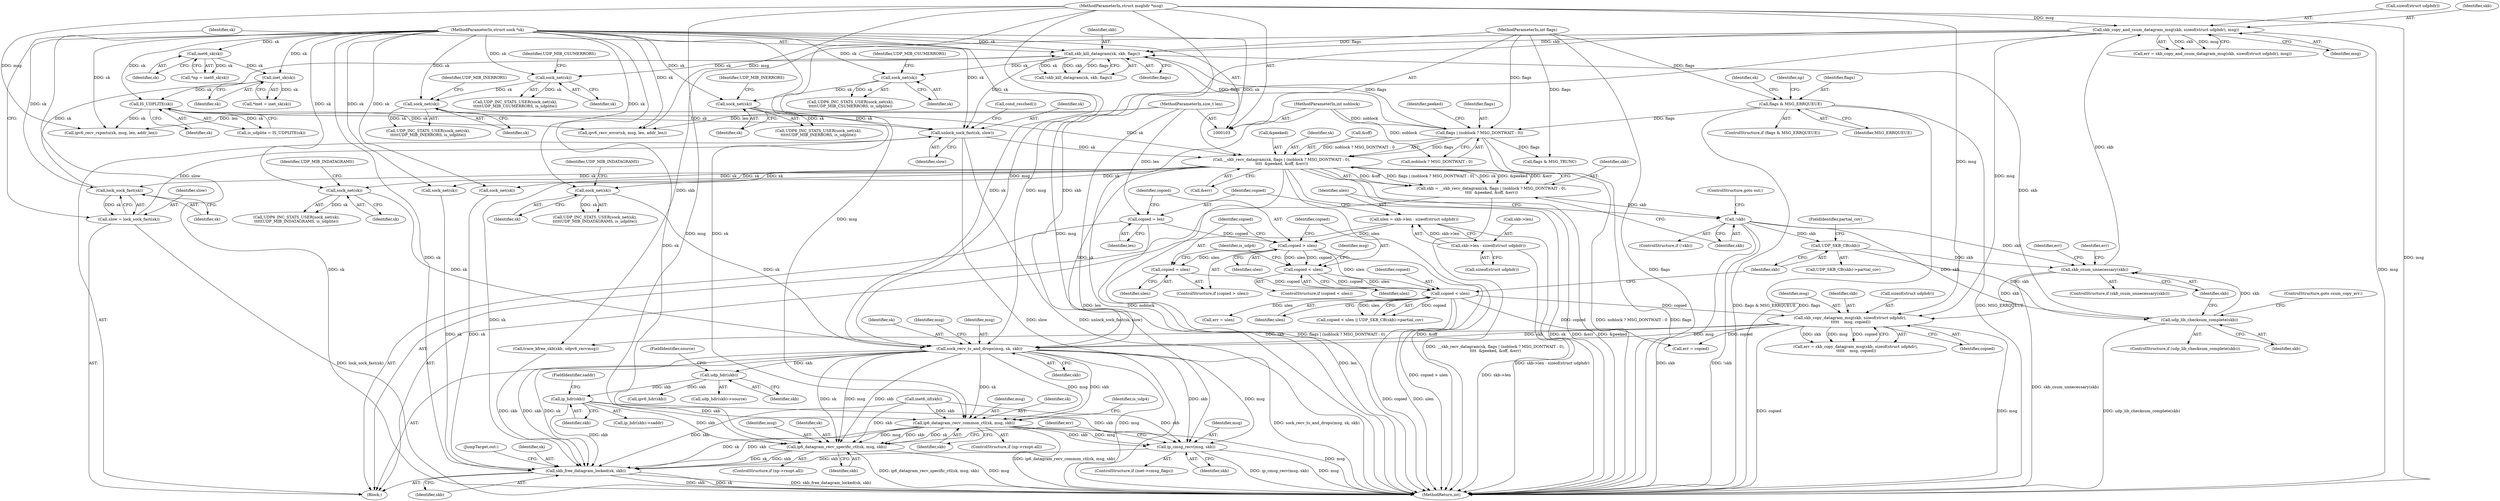 digraph "1_linux_197c949e7798fbf28cfadc69d9ca0c2abbf93191_0@pointer" {
"1000341" [label="(Call,ip_hdr(skb))"];
"1000328" [label="(Call,udp_hdr(skb))"];
"1000309" [label="(Call,sock_recv_ts_and_drops(msg, sk, skb))"];
"1000251" [label="(Call,skb_copy_and_csum_datagram_msg(skb, sizeof(struct udphdr), msg))"];
"1000237" [label="(Call,skb_csum_unnecessary(skb))"];
"1000183" [label="(Call,!skb)"];
"1000166" [label="(Call,skb = __skb_recv_datagram(sk, flags | (noblock ? MSG_DONTWAIT : 0),\n\t\t\t\t  &peeked, &off, &err))"];
"1000168" [label="(Call,__skb_recv_datagram(sk, flags | (noblock ? MSG_DONTWAIT : 0),\n\t\t\t\t  &peeked, &off, &err))"];
"1000466" [label="(Call,unlock_sock_fast(sk, slow))"];
"1000436" [label="(Call,skb_kill_datagram(sk, skb, flags))"];
"1000432" [label="(Call,lock_sock_fast(sk))"];
"1000104" [label="(MethodParameterIn,struct sock *sk)"];
"1000233" [label="(Call,udp_lib_checksum_complete(skb))"];
"1000228" [label="(Call,UDP_SKB_CB(skb))"];
"1000170" [label="(Call,flags | (noblock ? MSG_DONTWAIT : 0))"];
"1000138" [label="(Call,flags & MSG_ERRQUEUE)"];
"1000108" [label="(MethodParameterIn,int flags)"];
"1000107" [label="(MethodParameterIn,int noblock)"];
"1000462" [label="(Call,sock_net(sk))"];
"1000457" [label="(Call,sock_net(sk))"];
"1000450" [label="(Call,sock_net(sk))"];
"1000445" [label="(Call,sock_net(sk))"];
"1000430" [label="(Call,slow = lock_sock_fast(sk))"];
"1000133" [label="(Call,IS_UDPLITE(sk))"];
"1000119" [label="(Call,inet_sk(sk))"];
"1000114" [label="(Call,inet6_sk(sk))"];
"1000105" [label="(MethodParameterIn,struct msghdr *msg)"];
"1000241" [label="(Call,skb_copy_datagram_msg(skb, sizeof(struct udphdr),\n \t\t\t\t\t    msg, copied))"];
"1000224" [label="(Call,copied < ulen)"];
"1000206" [label="(Call,copied < ulen)"];
"1000198" [label="(Call,copied > ulen)"];
"1000194" [label="(Call,copied = len)"];
"1000106" [label="(MethodParameterIn,size_t len)"];
"1000186" [label="(Call,ulen = skb->len - sizeof(struct udphdr))"];
"1000188" [label="(Call,skb->len - sizeof(struct udphdr))"];
"1000201" [label="(Call,copied = ulen)"];
"1000305" [label="(Call,sock_net(sk))"];
"1000299" [label="(Call,sock_net(sk))"];
"1000386" [label="(Call,ip6_datagram_recv_common_ctl(sk, msg, skb))"];
"1000397" [label="(Call,ip_cmsg_recv(msg, skb))"];
"1000423" [label="(Call,skb_free_datagram_locked(sk, skb))"];
"1000408" [label="(Call,ip6_datagram_recv_specific_ctl(sk, msg, skb))"];
"1000195" [label="(Identifier,copied)"];
"1000104" [label="(MethodParameterIn,struct sock *sk)"];
"1000431" [label="(Identifier,slow)"];
"1000110" [label="(Block,)"];
"1000340" [label="(Call,ip_hdr(skb)->saddr)"];
"1000225" [label="(Identifier,copied)"];
"1000438" [label="(Identifier,skb)"];
"1000430" [label="(Call,slow = lock_sock_fast(sk))"];
"1000172" [label="(Call,noblock ? MSG_DONTWAIT : 0)"];
"1000435" [label="(Call,!skb_kill_datagram(sk, skb, flags))"];
"1000450" [label="(Call,sock_net(sk))"];
"1000281" [label="(Call,sock_net(sk))"];
"1000178" [label="(Call,&off)"];
"1000234" [label="(Identifier,skb)"];
"1000105" [label="(MethodParameterIn,struct msghdr *msg)"];
"1000180" [label="(Call,&err)"];
"1000251" [label="(Call,skb_copy_and_csum_datagram_msg(skb, sizeof(struct udphdr), msg))"];
"1000196" [label="(Identifier,len)"];
"1000242" [label="(Identifier,skb)"];
"1000194" [label="(Call,copied = len)"];
"1000131" [label="(Call,is_udplite = IS_UDPLITE(sk))"];
"1000176" [label="(Call,&peeked)"];
"1000198" [label="(Call,copied > ulen)"];
"1000137" [label="(ControlStructure,if (flags & MSG_ERRQUEUE))"];
"1000423" [label="(Call,skb_free_datagram_locked(sk, skb))"];
"1000469" [label="(Call,cond_resched())"];
"1000215" [label="(Identifier,is_udp4)"];
"1000150" [label="(Identifier,np)"];
"1000419" [label="(Call,err = ulen)"];
"1000388" [label="(Identifier,msg)"];
"1000397" [label="(Call,ip_cmsg_recv(msg, skb))"];
"1000436" [label="(Call,skb_kill_datagram(sk, skb, flags))"];
"1000457" [label="(Call,sock_net(sk))"];
"1000458" [label="(Identifier,sk)"];
"1000253" [label="(Call,sizeof(struct udphdr))"];
"1000188" [label="(Call,skb->len - sizeof(struct udphdr))"];
"1000311" [label="(Identifier,sk)"];
"1000226" [label="(Identifier,ulen)"];
"1000224" [label="(Call,copied < ulen)"];
"1000182" [label="(ControlStructure,if (!skb))"];
"1000246" [label="(Identifier,copied)"];
"1000387" [label="(Identifier,sk)"];
"1000447" [label="(Identifier,UDP_MIB_CSUMERRORS)"];
"1000243" [label="(Call,sizeof(struct udphdr))"];
"1000240" [label="(Identifier,err)"];
"1000463" [label="(Identifier,sk)"];
"1000309" [label="(Call,sock_recv_ts_and_drops(msg, sk, skb))"];
"1000446" [label="(Identifier,sk)"];
"1000207" [label="(Identifier,copied)"];
"1000449" [label="(Call,UDP_INC_STATS_USER(sock_net(sk),\n\t\t\t\t\tUDP_MIB_INERRORS, is_udplite))"];
"1000342" [label="(Identifier,skb)"];
"1000476" [label="(MethodReturn,int)"];
"1000467" [label="(Identifier,sk)"];
"1000360" [label="(Call,ipv6_hdr(skb))"];
"1000107" [label="(MethodParameterIn,int noblock)"];
"1000439" [label="(Identifier,flags)"];
"1000372" [label="(Call,inet6_iif(skb))"];
"1000239" [label="(Call,err = skb_copy_datagram_msg(skb, sizeof(struct udphdr),\n \t\t\t\t\t    msg, copied))"];
"1000433" [label="(Identifier,sk)"];
"1000177" [label="(Identifier,peeked)"];
"1000106" [label="(MethodParameterIn,size_t len)"];
"1000168" [label="(Call,__skb_recv_datagram(sk, flags | (noblock ? MSG_DONTWAIT : 0),\n\t\t\t\t  &peeked, &off, &err))"];
"1000115" [label="(Identifier,sk)"];
"1000304" [label="(Call,UDP6_INC_STATS_USER(sock_net(sk),\n\t\t\t\t\tUDP_MIB_INDATAGRAMS, is_udplite))"];
"1000133" [label="(Call,IS_UDPLITE(sk))"];
"1000227" [label="(Call,UDP_SKB_CB(skb)->partial_cov)"];
"1000312" [label="(Identifier,skb)"];
"1000315" [label="(Identifier,msg)"];
"1000139" [label="(Identifier,flags)"];
"1000456" [label="(Call,UDP6_INC_STATS_USER(sock_net(sk),\n\t\t\t\t\tUDP_MIB_CSUMERRORS, is_udplite))"];
"1000408" [label="(Call,ip6_datagram_recv_specific_ctl(sk, msg, skb))"];
"1000108" [label="(MethodParameterIn,int flags)"];
"1000250" [label="(Identifier,err)"];
"1000203" [label="(Identifier,ulen)"];
"1000432" [label="(Call,lock_sock_fast(sk))"];
"1000328" [label="(Call,udp_hdr(skb))"];
"1000327" [label="(Call,udp_hdr(skb)->source)"];
"1000192" [label="(Call,sizeof(struct udphdr))"];
"1000206" [label="(Call,copied < ulen)"];
"1000236" [label="(ControlStructure,if (skb_csum_unnecessary(skb)))"];
"1000228" [label="(Call,UDP_SKB_CB(skb))"];
"1000451" [label="(Identifier,sk)"];
"1000230" [label="(FieldIdentifier,partial_cov)"];
"1000187" [label="(Identifier,ulen)"];
"1000343" [label="(FieldIdentifier,saddr)"];
"1000411" [label="(Identifier,skb)"];
"1000233" [label="(Call,udp_lib_checksum_complete(skb))"];
"1000305" [label="(Call,sock_net(sk))"];
"1000232" [label="(ControlStructure,if (udp_lib_checksum_complete(skb)))"];
"1000112" [label="(Call,*np = inet6_sk(sk))"];
"1000380" [label="(ControlStructure,if (np->rxopt.all))"];
"1000140" [label="(Identifier,MSG_ERRQUEUE)"];
"1000245" [label="(Identifier,msg)"];
"1000171" [label="(Identifier,flags)"];
"1000266" [label="(Call,trace_kfree_skb(skb, udpv6_recvmsg))"];
"1000235" [label="(ControlStructure,goto csum_copy_err;)"];
"1000238" [label="(Identifier,skb)"];
"1000200" [label="(Identifier,ulen)"];
"1000197" [label="(ControlStructure,if (copied > ulen))"];
"1000307" [label="(Identifier,UDP_MIB_INDATAGRAMS)"];
"1000249" [label="(Call,err = skb_copy_and_csum_datagram_msg(skb, sizeof(struct udphdr), msg))"];
"1000119" [label="(Call,inet_sk(sk))"];
"1000184" [label="(Identifier,skb)"];
"1000468" [label="(Identifier,slow)"];
"1000120" [label="(Identifier,sk)"];
"1000117" [label="(Call,*inet = inet_sk(sk))"];
"1000229" [label="(Identifier,skb)"];
"1000410" [label="(Identifier,msg)"];
"1000426" [label="(JumpTarget,out:)"];
"1000166" [label="(Call,skb = __skb_recv_datagram(sk, flags | (noblock ? MSG_DONTWAIT : 0),\n\t\t\t\t  &peeked, &off, &err))"];
"1000398" [label="(Identifier,msg)"];
"1000341" [label="(Call,ip_hdr(skb))"];
"1000143" [label="(Identifier,sk)"];
"1000300" [label="(Identifier,sk)"];
"1000170" [label="(Call,flags | (noblock ? MSG_DONTWAIT : 0))"];
"1000186" [label="(Call,ulen = skb->len - sizeof(struct udphdr))"];
"1000389" [label="(Identifier,skb)"];
"1000409" [label="(Identifier,sk)"];
"1000416" [label="(Call,flags & MSG_TRUNC)"];
"1000306" [label="(Identifier,sk)"];
"1000444" [label="(Call,UDP_INC_STATS_USER(sock_net(sk),\n\t\t\t\t\tUDP_MIB_CSUMERRORS, is_udplite))"];
"1000160" [label="(Call,ipv6_recv_rxpmtu(sk, msg, len, addr_len))"];
"1000138" [label="(Call,flags & MSG_ERRQUEUE)"];
"1000241" [label="(Call,skb_copy_datagram_msg(skb, sizeof(struct udphdr),\n \t\t\t\t\t    msg, copied))"];
"1000301" [label="(Identifier,UDP_MIB_INDATAGRAMS)"];
"1000425" [label="(Identifier,skb)"];
"1000223" [label="(Call,copied < ulen || UDP_SKB_CB(skb)->partial_cov)"];
"1000208" [label="(Identifier,ulen)"];
"1000413" [label="(Identifier,err)"];
"1000185" [label="(ControlStructure,goto out;)"];
"1000330" [label="(FieldIdentifier,source)"];
"1000464" [label="(Identifier,UDP_MIB_INERRORS)"];
"1000211" [label="(Identifier,msg)"];
"1000393" [label="(ControlStructure,if (inet->cmsg_flags))"];
"1000329" [label="(Identifier,skb)"];
"1000183" [label="(Call,!skb)"];
"1000255" [label="(Identifier,msg)"];
"1000114" [label="(Call,inet6_sk(sk))"];
"1000462" [label="(Call,sock_net(sk))"];
"1000201" [label="(Call,copied = ulen)"];
"1000402" [label="(ControlStructure,if (np->rxopt.all))"];
"1000399" [label="(Identifier,skb)"];
"1000299" [label="(Call,sock_net(sk))"];
"1000459" [label="(Identifier,UDP_MIB_CSUMERRORS)"];
"1000310" [label="(Identifier,msg)"];
"1000298" [label="(Call,UDP_INC_STATS_USER(sock_net(sk),\n\t\t\t\t\tUDP_MIB_INDATAGRAMS, is_udplite))"];
"1000202" [label="(Identifier,copied)"];
"1000412" [label="(Call,err = copied)"];
"1000169" [label="(Identifier,sk)"];
"1000424" [label="(Identifier,sk)"];
"1000437" [label="(Identifier,sk)"];
"1000199" [label="(Identifier,copied)"];
"1000205" [label="(ControlStructure,if (copied < ulen))"];
"1000386" [label="(Call,ip6_datagram_recv_common_ctl(sk, msg, skb))"];
"1000452" [label="(Identifier,UDP_MIB_INERRORS)"];
"1000391" [label="(Identifier,is_udp4)"];
"1000466" [label="(Call,unlock_sock_fast(sk, slow))"];
"1000237" [label="(Call,skb_csum_unnecessary(skb))"];
"1000142" [label="(Call,ipv6_recv_error(sk, msg, len, addr_len))"];
"1000252" [label="(Identifier,skb)"];
"1000445" [label="(Call,sock_net(sk))"];
"1000461" [label="(Call,UDP6_INC_STATS_USER(sock_net(sk),\n\t\t\t\t\tUDP_MIB_INERRORS, is_udplite))"];
"1000189" [label="(Call,skb->len)"];
"1000287" [label="(Call,sock_net(sk))"];
"1000167" [label="(Identifier,skb)"];
"1000134" [label="(Identifier,sk)"];
"1000341" -> "1000340"  [label="AST: "];
"1000341" -> "1000342"  [label="CFG: "];
"1000342" -> "1000341"  [label="AST: "];
"1000343" -> "1000341"  [label="CFG: "];
"1000328" -> "1000341"  [label="DDG: skb"];
"1000341" -> "1000386"  [label="DDG: skb"];
"1000341" -> "1000397"  [label="DDG: skb"];
"1000341" -> "1000408"  [label="DDG: skb"];
"1000341" -> "1000423"  [label="DDG: skb"];
"1000328" -> "1000327"  [label="AST: "];
"1000328" -> "1000329"  [label="CFG: "];
"1000329" -> "1000328"  [label="AST: "];
"1000330" -> "1000328"  [label="CFG: "];
"1000309" -> "1000328"  [label="DDG: skb"];
"1000328" -> "1000360"  [label="DDG: skb"];
"1000309" -> "1000110"  [label="AST: "];
"1000309" -> "1000312"  [label="CFG: "];
"1000310" -> "1000309"  [label="AST: "];
"1000311" -> "1000309"  [label="AST: "];
"1000312" -> "1000309"  [label="AST: "];
"1000315" -> "1000309"  [label="CFG: "];
"1000309" -> "1000476"  [label="DDG: msg"];
"1000309" -> "1000476"  [label="DDG: sock_recv_ts_and_drops(msg, sk, skb)"];
"1000251" -> "1000309"  [label="DDG: msg"];
"1000251" -> "1000309"  [label="DDG: skb"];
"1000241" -> "1000309"  [label="DDG: msg"];
"1000241" -> "1000309"  [label="DDG: skb"];
"1000105" -> "1000309"  [label="DDG: msg"];
"1000168" -> "1000309"  [label="DDG: sk"];
"1000305" -> "1000309"  [label="DDG: sk"];
"1000299" -> "1000309"  [label="DDG: sk"];
"1000104" -> "1000309"  [label="DDG: sk"];
"1000309" -> "1000386"  [label="DDG: sk"];
"1000309" -> "1000386"  [label="DDG: msg"];
"1000309" -> "1000386"  [label="DDG: skb"];
"1000309" -> "1000397"  [label="DDG: msg"];
"1000309" -> "1000397"  [label="DDG: skb"];
"1000309" -> "1000408"  [label="DDG: sk"];
"1000309" -> "1000408"  [label="DDG: msg"];
"1000309" -> "1000408"  [label="DDG: skb"];
"1000309" -> "1000423"  [label="DDG: sk"];
"1000309" -> "1000423"  [label="DDG: skb"];
"1000251" -> "1000249"  [label="AST: "];
"1000251" -> "1000255"  [label="CFG: "];
"1000252" -> "1000251"  [label="AST: "];
"1000253" -> "1000251"  [label="AST: "];
"1000255" -> "1000251"  [label="AST: "];
"1000249" -> "1000251"  [label="CFG: "];
"1000251" -> "1000476"  [label="DDG: msg"];
"1000251" -> "1000241"  [label="DDG: msg"];
"1000251" -> "1000249"  [label="DDG: skb"];
"1000251" -> "1000249"  [label="DDG: msg"];
"1000237" -> "1000251"  [label="DDG: skb"];
"1000105" -> "1000251"  [label="DDG: msg"];
"1000251" -> "1000266"  [label="DDG: skb"];
"1000251" -> "1000436"  [label="DDG: skb"];
"1000237" -> "1000236"  [label="AST: "];
"1000237" -> "1000238"  [label="CFG: "];
"1000238" -> "1000237"  [label="AST: "];
"1000240" -> "1000237"  [label="CFG: "];
"1000250" -> "1000237"  [label="CFG: "];
"1000237" -> "1000476"  [label="DDG: skb_csum_unnecessary(skb)"];
"1000183" -> "1000237"  [label="DDG: skb"];
"1000228" -> "1000237"  [label="DDG: skb"];
"1000233" -> "1000237"  [label="DDG: skb"];
"1000237" -> "1000241"  [label="DDG: skb"];
"1000183" -> "1000182"  [label="AST: "];
"1000183" -> "1000184"  [label="CFG: "];
"1000184" -> "1000183"  [label="AST: "];
"1000185" -> "1000183"  [label="CFG: "];
"1000187" -> "1000183"  [label="CFG: "];
"1000183" -> "1000476"  [label="DDG: skb"];
"1000183" -> "1000476"  [label="DDG: !skb"];
"1000166" -> "1000183"  [label="DDG: skb"];
"1000183" -> "1000228"  [label="DDG: skb"];
"1000183" -> "1000233"  [label="DDG: skb"];
"1000166" -> "1000110"  [label="AST: "];
"1000166" -> "1000168"  [label="CFG: "];
"1000167" -> "1000166"  [label="AST: "];
"1000168" -> "1000166"  [label="AST: "];
"1000184" -> "1000166"  [label="CFG: "];
"1000166" -> "1000476"  [label="DDG: __skb_recv_datagram(sk, flags | (noblock ? MSG_DONTWAIT : 0),\n\t\t\t\t  &peeked, &off, &err)"];
"1000168" -> "1000166"  [label="DDG: &off"];
"1000168" -> "1000166"  [label="DDG: flags | (noblock ? MSG_DONTWAIT : 0)"];
"1000168" -> "1000166"  [label="DDG: sk"];
"1000168" -> "1000166"  [label="DDG: &peeked"];
"1000168" -> "1000166"  [label="DDG: &err"];
"1000168" -> "1000180"  [label="CFG: "];
"1000169" -> "1000168"  [label="AST: "];
"1000170" -> "1000168"  [label="AST: "];
"1000176" -> "1000168"  [label="AST: "];
"1000178" -> "1000168"  [label="AST: "];
"1000180" -> "1000168"  [label="AST: "];
"1000168" -> "1000476"  [label="DDG: &off"];
"1000168" -> "1000476"  [label="DDG: sk"];
"1000168" -> "1000476"  [label="DDG: &err"];
"1000168" -> "1000476"  [label="DDG: &peeked"];
"1000168" -> "1000476"  [label="DDG: flags | (noblock ? MSG_DONTWAIT : 0)"];
"1000466" -> "1000168"  [label="DDG: sk"];
"1000133" -> "1000168"  [label="DDG: sk"];
"1000104" -> "1000168"  [label="DDG: sk"];
"1000170" -> "1000168"  [label="DDG: flags"];
"1000170" -> "1000168"  [label="DDG: noblock ? MSG_DONTWAIT : 0"];
"1000168" -> "1000281"  [label="DDG: sk"];
"1000168" -> "1000287"  [label="DDG: sk"];
"1000168" -> "1000299"  [label="DDG: sk"];
"1000168" -> "1000305"  [label="DDG: sk"];
"1000168" -> "1000423"  [label="DDG: sk"];
"1000168" -> "1000432"  [label="DDG: sk"];
"1000466" -> "1000110"  [label="AST: "];
"1000466" -> "1000468"  [label="CFG: "];
"1000467" -> "1000466"  [label="AST: "];
"1000468" -> "1000466"  [label="AST: "];
"1000469" -> "1000466"  [label="CFG: "];
"1000466" -> "1000476"  [label="DDG: slow"];
"1000466" -> "1000476"  [label="DDG: unlock_sock_fast(sk, slow)"];
"1000436" -> "1000466"  [label="DDG: sk"];
"1000462" -> "1000466"  [label="DDG: sk"];
"1000450" -> "1000466"  [label="DDG: sk"];
"1000104" -> "1000466"  [label="DDG: sk"];
"1000430" -> "1000466"  [label="DDG: slow"];
"1000436" -> "1000435"  [label="AST: "];
"1000436" -> "1000439"  [label="CFG: "];
"1000437" -> "1000436"  [label="AST: "];
"1000438" -> "1000436"  [label="AST: "];
"1000439" -> "1000436"  [label="AST: "];
"1000435" -> "1000436"  [label="CFG: "];
"1000436" -> "1000170"  [label="DDG: flags"];
"1000436" -> "1000435"  [label="DDG: sk"];
"1000436" -> "1000435"  [label="DDG: skb"];
"1000436" -> "1000435"  [label="DDG: flags"];
"1000432" -> "1000436"  [label="DDG: sk"];
"1000104" -> "1000436"  [label="DDG: sk"];
"1000233" -> "1000436"  [label="DDG: skb"];
"1000170" -> "1000436"  [label="DDG: flags"];
"1000108" -> "1000436"  [label="DDG: flags"];
"1000436" -> "1000445"  [label="DDG: sk"];
"1000436" -> "1000457"  [label="DDG: sk"];
"1000432" -> "1000430"  [label="AST: "];
"1000432" -> "1000433"  [label="CFG: "];
"1000433" -> "1000432"  [label="AST: "];
"1000430" -> "1000432"  [label="CFG: "];
"1000432" -> "1000430"  [label="DDG: sk"];
"1000104" -> "1000432"  [label="DDG: sk"];
"1000104" -> "1000103"  [label="AST: "];
"1000104" -> "1000476"  [label="DDG: sk"];
"1000104" -> "1000114"  [label="DDG: sk"];
"1000104" -> "1000119"  [label="DDG: sk"];
"1000104" -> "1000133"  [label="DDG: sk"];
"1000104" -> "1000142"  [label="DDG: sk"];
"1000104" -> "1000160"  [label="DDG: sk"];
"1000104" -> "1000281"  [label="DDG: sk"];
"1000104" -> "1000287"  [label="DDG: sk"];
"1000104" -> "1000299"  [label="DDG: sk"];
"1000104" -> "1000305"  [label="DDG: sk"];
"1000104" -> "1000386"  [label="DDG: sk"];
"1000104" -> "1000408"  [label="DDG: sk"];
"1000104" -> "1000423"  [label="DDG: sk"];
"1000104" -> "1000445"  [label="DDG: sk"];
"1000104" -> "1000450"  [label="DDG: sk"];
"1000104" -> "1000457"  [label="DDG: sk"];
"1000104" -> "1000462"  [label="DDG: sk"];
"1000233" -> "1000232"  [label="AST: "];
"1000233" -> "1000234"  [label="CFG: "];
"1000234" -> "1000233"  [label="AST: "];
"1000235" -> "1000233"  [label="CFG: "];
"1000238" -> "1000233"  [label="CFG: "];
"1000233" -> "1000476"  [label="DDG: udp_lib_checksum_complete(skb)"];
"1000228" -> "1000233"  [label="DDG: skb"];
"1000228" -> "1000227"  [label="AST: "];
"1000228" -> "1000229"  [label="CFG: "];
"1000229" -> "1000228"  [label="AST: "];
"1000230" -> "1000228"  [label="CFG: "];
"1000170" -> "1000172"  [label="CFG: "];
"1000171" -> "1000170"  [label="AST: "];
"1000172" -> "1000170"  [label="AST: "];
"1000177" -> "1000170"  [label="CFG: "];
"1000170" -> "1000476"  [label="DDG: noblock ? MSG_DONTWAIT : 0"];
"1000170" -> "1000476"  [label="DDG: flags"];
"1000138" -> "1000170"  [label="DDG: flags"];
"1000108" -> "1000170"  [label="DDG: flags"];
"1000107" -> "1000170"  [label="DDG: noblock"];
"1000170" -> "1000416"  [label="DDG: flags"];
"1000138" -> "1000137"  [label="AST: "];
"1000138" -> "1000140"  [label="CFG: "];
"1000139" -> "1000138"  [label="AST: "];
"1000140" -> "1000138"  [label="AST: "];
"1000143" -> "1000138"  [label="CFG: "];
"1000150" -> "1000138"  [label="CFG: "];
"1000138" -> "1000476"  [label="DDG: flags"];
"1000138" -> "1000476"  [label="DDG: MSG_ERRQUEUE"];
"1000138" -> "1000476"  [label="DDG: flags & MSG_ERRQUEUE"];
"1000108" -> "1000138"  [label="DDG: flags"];
"1000108" -> "1000103"  [label="AST: "];
"1000108" -> "1000476"  [label="DDG: flags"];
"1000108" -> "1000416"  [label="DDG: flags"];
"1000107" -> "1000103"  [label="AST: "];
"1000107" -> "1000476"  [label="DDG: noblock"];
"1000107" -> "1000172"  [label="DDG: noblock"];
"1000462" -> "1000461"  [label="AST: "];
"1000462" -> "1000463"  [label="CFG: "];
"1000463" -> "1000462"  [label="AST: "];
"1000464" -> "1000462"  [label="CFG: "];
"1000462" -> "1000461"  [label="DDG: sk"];
"1000457" -> "1000462"  [label="DDG: sk"];
"1000457" -> "1000456"  [label="AST: "];
"1000457" -> "1000458"  [label="CFG: "];
"1000458" -> "1000457"  [label="AST: "];
"1000459" -> "1000457"  [label="CFG: "];
"1000457" -> "1000456"  [label="DDG: sk"];
"1000450" -> "1000449"  [label="AST: "];
"1000450" -> "1000451"  [label="CFG: "];
"1000451" -> "1000450"  [label="AST: "];
"1000452" -> "1000450"  [label="CFG: "];
"1000450" -> "1000449"  [label="DDG: sk"];
"1000445" -> "1000450"  [label="DDG: sk"];
"1000445" -> "1000444"  [label="AST: "];
"1000445" -> "1000446"  [label="CFG: "];
"1000446" -> "1000445"  [label="AST: "];
"1000447" -> "1000445"  [label="CFG: "];
"1000445" -> "1000444"  [label="DDG: sk"];
"1000430" -> "1000110"  [label="AST: "];
"1000431" -> "1000430"  [label="AST: "];
"1000437" -> "1000430"  [label="CFG: "];
"1000430" -> "1000476"  [label="DDG: lock_sock_fast(sk)"];
"1000133" -> "1000131"  [label="AST: "];
"1000133" -> "1000134"  [label="CFG: "];
"1000134" -> "1000133"  [label="AST: "];
"1000131" -> "1000133"  [label="CFG: "];
"1000133" -> "1000131"  [label="DDG: sk"];
"1000119" -> "1000133"  [label="DDG: sk"];
"1000133" -> "1000142"  [label="DDG: sk"];
"1000133" -> "1000160"  [label="DDG: sk"];
"1000119" -> "1000117"  [label="AST: "];
"1000119" -> "1000120"  [label="CFG: "];
"1000120" -> "1000119"  [label="AST: "];
"1000117" -> "1000119"  [label="CFG: "];
"1000119" -> "1000117"  [label="DDG: sk"];
"1000114" -> "1000119"  [label="DDG: sk"];
"1000114" -> "1000112"  [label="AST: "];
"1000114" -> "1000115"  [label="CFG: "];
"1000115" -> "1000114"  [label="AST: "];
"1000112" -> "1000114"  [label="CFG: "];
"1000114" -> "1000112"  [label="DDG: sk"];
"1000105" -> "1000103"  [label="AST: "];
"1000105" -> "1000476"  [label="DDG: msg"];
"1000105" -> "1000142"  [label="DDG: msg"];
"1000105" -> "1000160"  [label="DDG: msg"];
"1000105" -> "1000241"  [label="DDG: msg"];
"1000105" -> "1000386"  [label="DDG: msg"];
"1000105" -> "1000397"  [label="DDG: msg"];
"1000105" -> "1000408"  [label="DDG: msg"];
"1000241" -> "1000239"  [label="AST: "];
"1000241" -> "1000246"  [label="CFG: "];
"1000242" -> "1000241"  [label="AST: "];
"1000243" -> "1000241"  [label="AST: "];
"1000245" -> "1000241"  [label="AST: "];
"1000246" -> "1000241"  [label="AST: "];
"1000239" -> "1000241"  [label="CFG: "];
"1000241" -> "1000476"  [label="DDG: msg"];
"1000241" -> "1000476"  [label="DDG: copied"];
"1000241" -> "1000239"  [label="DDG: skb"];
"1000241" -> "1000239"  [label="DDG: msg"];
"1000241" -> "1000239"  [label="DDG: copied"];
"1000224" -> "1000241"  [label="DDG: copied"];
"1000241" -> "1000266"  [label="DDG: skb"];
"1000241" -> "1000412"  [label="DDG: copied"];
"1000224" -> "1000223"  [label="AST: "];
"1000224" -> "1000226"  [label="CFG: "];
"1000225" -> "1000224"  [label="AST: "];
"1000226" -> "1000224"  [label="AST: "];
"1000229" -> "1000224"  [label="CFG: "];
"1000223" -> "1000224"  [label="CFG: "];
"1000224" -> "1000476"  [label="DDG: copied"];
"1000224" -> "1000476"  [label="DDG: ulen"];
"1000224" -> "1000223"  [label="DDG: copied"];
"1000224" -> "1000223"  [label="DDG: ulen"];
"1000206" -> "1000224"  [label="DDG: copied"];
"1000206" -> "1000224"  [label="DDG: ulen"];
"1000201" -> "1000224"  [label="DDG: copied"];
"1000198" -> "1000224"  [label="DDG: ulen"];
"1000224" -> "1000412"  [label="DDG: copied"];
"1000224" -> "1000419"  [label="DDG: ulen"];
"1000206" -> "1000205"  [label="AST: "];
"1000206" -> "1000208"  [label="CFG: "];
"1000207" -> "1000206"  [label="AST: "];
"1000208" -> "1000206"  [label="AST: "];
"1000211" -> "1000206"  [label="CFG: "];
"1000215" -> "1000206"  [label="CFG: "];
"1000198" -> "1000206"  [label="DDG: copied"];
"1000198" -> "1000206"  [label="DDG: ulen"];
"1000198" -> "1000197"  [label="AST: "];
"1000198" -> "1000200"  [label="CFG: "];
"1000199" -> "1000198"  [label="AST: "];
"1000200" -> "1000198"  [label="AST: "];
"1000202" -> "1000198"  [label="CFG: "];
"1000207" -> "1000198"  [label="CFG: "];
"1000198" -> "1000476"  [label="DDG: copied > ulen"];
"1000194" -> "1000198"  [label="DDG: copied"];
"1000186" -> "1000198"  [label="DDG: ulen"];
"1000198" -> "1000201"  [label="DDG: ulen"];
"1000194" -> "1000110"  [label="AST: "];
"1000194" -> "1000196"  [label="CFG: "];
"1000195" -> "1000194"  [label="AST: "];
"1000196" -> "1000194"  [label="AST: "];
"1000199" -> "1000194"  [label="CFG: "];
"1000194" -> "1000476"  [label="DDG: len"];
"1000106" -> "1000194"  [label="DDG: len"];
"1000106" -> "1000103"  [label="AST: "];
"1000106" -> "1000476"  [label="DDG: len"];
"1000106" -> "1000142"  [label="DDG: len"];
"1000106" -> "1000160"  [label="DDG: len"];
"1000186" -> "1000110"  [label="AST: "];
"1000186" -> "1000188"  [label="CFG: "];
"1000187" -> "1000186"  [label="AST: "];
"1000188" -> "1000186"  [label="AST: "];
"1000195" -> "1000186"  [label="CFG: "];
"1000186" -> "1000476"  [label="DDG: skb->len - sizeof(struct udphdr)"];
"1000188" -> "1000186"  [label="DDG: skb->len"];
"1000188" -> "1000192"  [label="CFG: "];
"1000189" -> "1000188"  [label="AST: "];
"1000192" -> "1000188"  [label="AST: "];
"1000188" -> "1000476"  [label="DDG: skb->len"];
"1000201" -> "1000197"  [label="AST: "];
"1000201" -> "1000203"  [label="CFG: "];
"1000202" -> "1000201"  [label="AST: "];
"1000203" -> "1000201"  [label="AST: "];
"1000215" -> "1000201"  [label="CFG: "];
"1000305" -> "1000304"  [label="AST: "];
"1000305" -> "1000306"  [label="CFG: "];
"1000306" -> "1000305"  [label="AST: "];
"1000307" -> "1000305"  [label="CFG: "];
"1000305" -> "1000304"  [label="DDG: sk"];
"1000299" -> "1000298"  [label="AST: "];
"1000299" -> "1000300"  [label="CFG: "];
"1000300" -> "1000299"  [label="AST: "];
"1000301" -> "1000299"  [label="CFG: "];
"1000299" -> "1000298"  [label="DDG: sk"];
"1000386" -> "1000380"  [label="AST: "];
"1000386" -> "1000389"  [label="CFG: "];
"1000387" -> "1000386"  [label="AST: "];
"1000388" -> "1000386"  [label="AST: "];
"1000389" -> "1000386"  [label="AST: "];
"1000391" -> "1000386"  [label="CFG: "];
"1000386" -> "1000476"  [label="DDG: msg"];
"1000386" -> "1000476"  [label="DDG: ip6_datagram_recv_common_ctl(sk, msg, skb)"];
"1000372" -> "1000386"  [label="DDG: skb"];
"1000386" -> "1000397"  [label="DDG: msg"];
"1000386" -> "1000397"  [label="DDG: skb"];
"1000386" -> "1000408"  [label="DDG: sk"];
"1000386" -> "1000408"  [label="DDG: msg"];
"1000386" -> "1000408"  [label="DDG: skb"];
"1000386" -> "1000423"  [label="DDG: sk"];
"1000386" -> "1000423"  [label="DDG: skb"];
"1000397" -> "1000393"  [label="AST: "];
"1000397" -> "1000399"  [label="CFG: "];
"1000398" -> "1000397"  [label="AST: "];
"1000399" -> "1000397"  [label="AST: "];
"1000413" -> "1000397"  [label="CFG: "];
"1000397" -> "1000476"  [label="DDG: ip_cmsg_recv(msg, skb)"];
"1000397" -> "1000476"  [label="DDG: msg"];
"1000372" -> "1000397"  [label="DDG: skb"];
"1000397" -> "1000423"  [label="DDG: skb"];
"1000423" -> "1000110"  [label="AST: "];
"1000423" -> "1000425"  [label="CFG: "];
"1000424" -> "1000423"  [label="AST: "];
"1000425" -> "1000423"  [label="AST: "];
"1000426" -> "1000423"  [label="CFG: "];
"1000423" -> "1000476"  [label="DDG: skb_free_datagram_locked(sk, skb)"];
"1000423" -> "1000476"  [label="DDG: skb"];
"1000423" -> "1000476"  [label="DDG: sk"];
"1000281" -> "1000423"  [label="DDG: sk"];
"1000408" -> "1000423"  [label="DDG: sk"];
"1000408" -> "1000423"  [label="DDG: skb"];
"1000287" -> "1000423"  [label="DDG: sk"];
"1000266" -> "1000423"  [label="DDG: skb"];
"1000372" -> "1000423"  [label="DDG: skb"];
"1000408" -> "1000402"  [label="AST: "];
"1000408" -> "1000411"  [label="CFG: "];
"1000409" -> "1000408"  [label="AST: "];
"1000410" -> "1000408"  [label="AST: "];
"1000411" -> "1000408"  [label="AST: "];
"1000413" -> "1000408"  [label="CFG: "];
"1000408" -> "1000476"  [label="DDG: ip6_datagram_recv_specific_ctl(sk, msg, skb)"];
"1000408" -> "1000476"  [label="DDG: msg"];
"1000372" -> "1000408"  [label="DDG: skb"];
}
